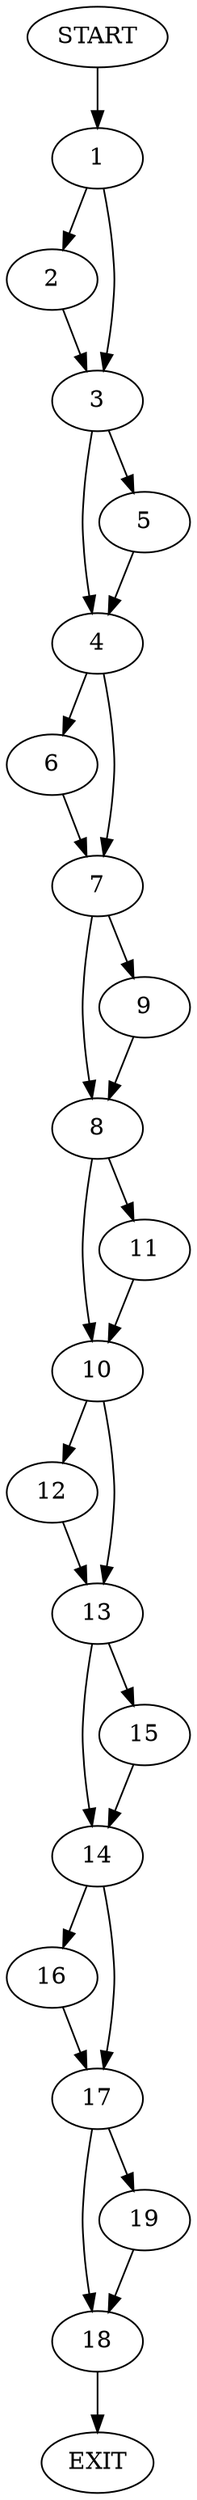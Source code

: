 digraph {
0 [label="START"]
20 [label="EXIT"]
0 -> 1
1 -> 2
1 -> 3
3 -> 4
3 -> 5
2 -> 3
4 -> 6
4 -> 7
5 -> 4
7 -> 8
7 -> 9
6 -> 7
8 -> 10
8 -> 11
9 -> 8
11 -> 10
10 -> 12
10 -> 13
12 -> 13
13 -> 14
13 -> 15
14 -> 16
14 -> 17
15 -> 14
17 -> 18
17 -> 19
16 -> 17
18 -> 20
19 -> 18
}
